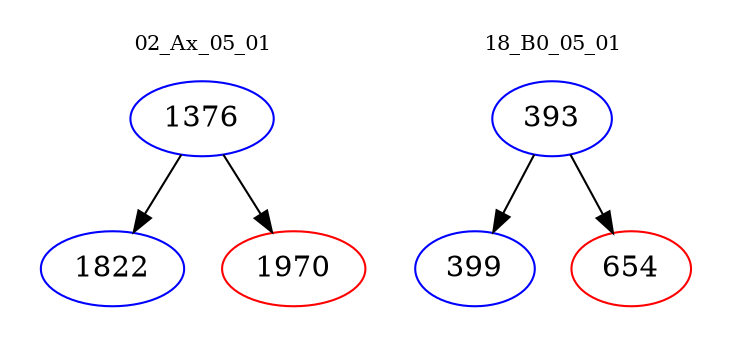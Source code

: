 digraph{
subgraph cluster_0 {
color = white
label = "02_Ax_05_01";
fontsize=10;
T0_1376 [label="1376", color="blue"]
T0_1376 -> T0_1822 [color="black"]
T0_1822 [label="1822", color="blue"]
T0_1376 -> T0_1970 [color="black"]
T0_1970 [label="1970", color="red"]
}
subgraph cluster_1 {
color = white
label = "18_B0_05_01";
fontsize=10;
T1_393 [label="393", color="blue"]
T1_393 -> T1_399 [color="black"]
T1_399 [label="399", color="blue"]
T1_393 -> T1_654 [color="black"]
T1_654 [label="654", color="red"]
}
}
